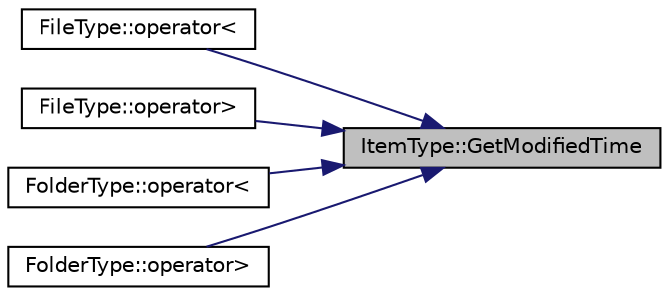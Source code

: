 digraph "ItemType::GetModifiedTime"
{
 // LATEX_PDF_SIZE
  edge [fontname="Helvetica",fontsize="10",labelfontname="Helvetica",labelfontsize="10"];
  node [fontname="Helvetica",fontsize="10",shape=record];
  rankdir="RL";
  Node82 [label="ItemType::GetModifiedTime",height=0.2,width=0.4,color="black", fillcolor="grey75", style="filled", fontcolor="black",tooltip="Get Modified Time."];
  Node82 -> Node83 [dir="back",color="midnightblue",fontsize="10",style="solid",fontname="Helvetica"];
  Node83 [label="FileType::operator\<",height=0.2,width=0.4,color="black", fillcolor="white", style="filled",URL="$class_file_type.html#a54ba6a6edbb24da53b9989f1099ce0af",tooltip="Comparing File name is smaller. (by key)"];
  Node82 -> Node84 [dir="back",color="midnightblue",fontsize="10",style="solid",fontname="Helvetica"];
  Node84 [label="FileType::operator\>",height=0.2,width=0.4,color="black", fillcolor="white", style="filled",URL="$class_file_type.html#a47def0624e9c000e3acae308d46e67a1",tooltip="Comparing File name is bigger. (by key)"];
  Node82 -> Node85 [dir="back",color="midnightblue",fontsize="10",style="solid",fontname="Helvetica"];
  Node85 [label="FolderType::operator\<",height=0.2,width=0.4,color="black", fillcolor="white", style="filled",URL="$class_folder_type.html#ac5644b2d011697f2100f8c6b21f43c9d",tooltip="Comparing Folder name is smaller. (by key)"];
  Node82 -> Node86 [dir="back",color="midnightblue",fontsize="10",style="solid",fontname="Helvetica"];
  Node86 [label="FolderType::operator\>",height=0.2,width=0.4,color="black", fillcolor="white", style="filled",URL="$class_folder_type.html#aa81e2130b70c6bbcff9fa8cfad057dc1",tooltip="Comparing Folder name is bigger. (by key)"];
}
